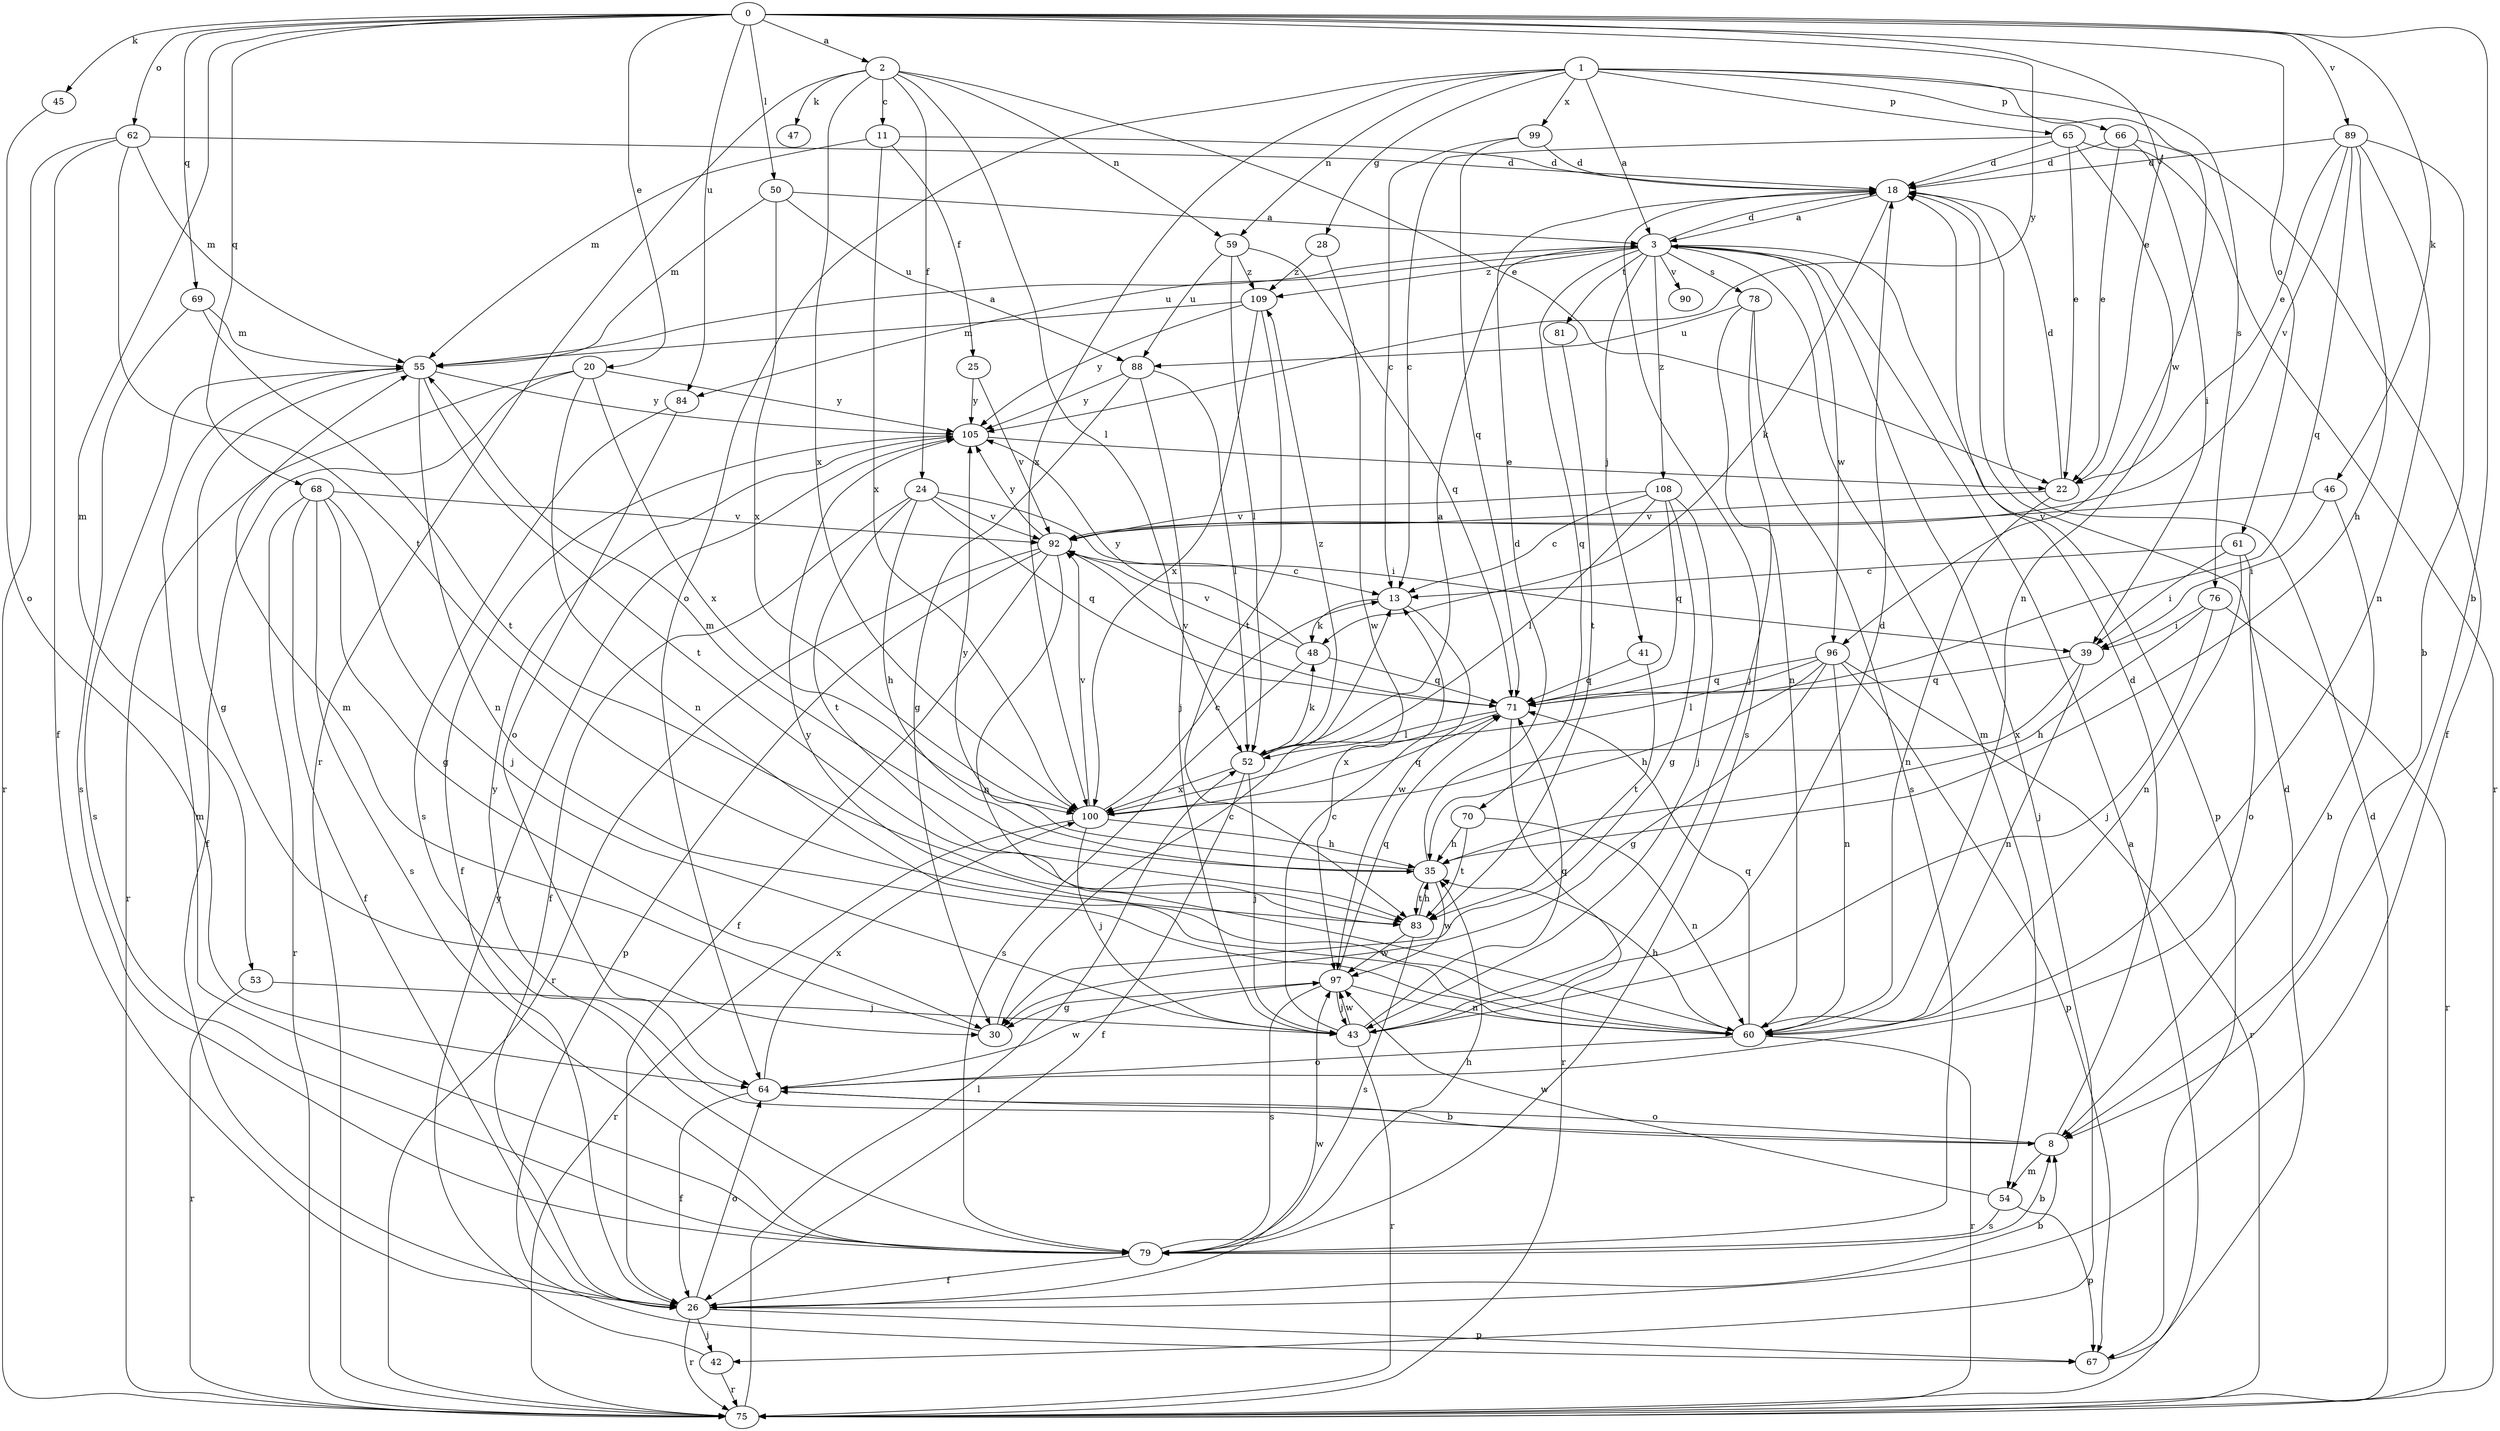 strict digraph  {
0;
1;
2;
3;
8;
11;
13;
18;
20;
22;
24;
25;
26;
28;
30;
35;
39;
41;
42;
43;
45;
46;
47;
48;
50;
52;
53;
54;
55;
59;
60;
61;
62;
64;
65;
66;
67;
68;
69;
70;
71;
75;
76;
78;
79;
81;
83;
84;
88;
89;
90;
92;
96;
97;
99;
100;
105;
108;
109;
0 -> 2  [label=a];
0 -> 8  [label=b];
0 -> 20  [label=e];
0 -> 22  [label=e];
0 -> 45  [label=k];
0 -> 46  [label=k];
0 -> 50  [label=l];
0 -> 53  [label=m];
0 -> 61  [label=o];
0 -> 62  [label=o];
0 -> 68  [label=q];
0 -> 69  [label=q];
0 -> 84  [label=u];
0 -> 89  [label=v];
0 -> 105  [label=y];
1 -> 3  [label=a];
1 -> 28  [label=g];
1 -> 59  [label=n];
1 -> 64  [label=o];
1 -> 65  [label=p];
1 -> 66  [label=p];
1 -> 76  [label=s];
1 -> 96  [label=w];
1 -> 99  [label=x];
1 -> 100  [label=x];
2 -> 11  [label=c];
2 -> 22  [label=e];
2 -> 24  [label=f];
2 -> 47  [label=k];
2 -> 52  [label=l];
2 -> 59  [label=n];
2 -> 75  [label=r];
2 -> 100  [label=x];
3 -> 18  [label=d];
3 -> 41  [label=j];
3 -> 42  [label=j];
3 -> 54  [label=m];
3 -> 67  [label=p];
3 -> 70  [label=q];
3 -> 78  [label=s];
3 -> 81  [label=t];
3 -> 84  [label=u];
3 -> 90  [label=v];
3 -> 96  [label=w];
3 -> 108  [label=z];
3 -> 109  [label=z];
8 -> 18  [label=d];
8 -> 54  [label=m];
8 -> 64  [label=o];
8 -> 105  [label=y];
11 -> 18  [label=d];
11 -> 25  [label=f];
11 -> 55  [label=m];
11 -> 100  [label=x];
13 -> 48  [label=k];
13 -> 97  [label=w];
18 -> 3  [label=a];
18 -> 48  [label=k];
18 -> 79  [label=s];
20 -> 26  [label=f];
20 -> 60  [label=n];
20 -> 75  [label=r];
20 -> 100  [label=x];
20 -> 105  [label=y];
22 -> 18  [label=d];
22 -> 60  [label=n];
22 -> 92  [label=v];
24 -> 26  [label=f];
24 -> 35  [label=h];
24 -> 39  [label=i];
24 -> 71  [label=q];
24 -> 83  [label=t];
24 -> 92  [label=v];
25 -> 92  [label=v];
25 -> 105  [label=y];
26 -> 8  [label=b];
26 -> 42  [label=j];
26 -> 64  [label=o];
26 -> 67  [label=p];
26 -> 75  [label=r];
26 -> 97  [label=w];
28 -> 97  [label=w];
28 -> 109  [label=z];
30 -> 13  [label=c];
30 -> 55  [label=m];
35 -> 18  [label=d];
35 -> 55  [label=m];
35 -> 83  [label=t];
35 -> 97  [label=w];
35 -> 105  [label=y];
39 -> 60  [label=n];
39 -> 71  [label=q];
39 -> 100  [label=x];
41 -> 71  [label=q];
41 -> 83  [label=t];
42 -> 75  [label=r];
42 -> 105  [label=y];
43 -> 13  [label=c];
43 -> 18  [label=d];
43 -> 71  [label=q];
43 -> 75  [label=r];
43 -> 97  [label=w];
45 -> 64  [label=o];
46 -> 8  [label=b];
46 -> 39  [label=i];
46 -> 92  [label=v];
48 -> 71  [label=q];
48 -> 79  [label=s];
48 -> 92  [label=v];
48 -> 105  [label=y];
50 -> 3  [label=a];
50 -> 55  [label=m];
50 -> 88  [label=u];
50 -> 100  [label=x];
52 -> 3  [label=a];
52 -> 26  [label=f];
52 -> 43  [label=j];
52 -> 48  [label=k];
52 -> 100  [label=x];
52 -> 109  [label=z];
53 -> 43  [label=j];
53 -> 75  [label=r];
54 -> 67  [label=p];
54 -> 79  [label=s];
54 -> 97  [label=w];
55 -> 3  [label=a];
55 -> 30  [label=g];
55 -> 60  [label=n];
55 -> 79  [label=s];
55 -> 83  [label=t];
55 -> 105  [label=y];
59 -> 52  [label=l];
59 -> 71  [label=q];
59 -> 88  [label=u];
59 -> 109  [label=z];
60 -> 35  [label=h];
60 -> 64  [label=o];
60 -> 71  [label=q];
60 -> 75  [label=r];
60 -> 105  [label=y];
61 -> 13  [label=c];
61 -> 39  [label=i];
61 -> 60  [label=n];
61 -> 64  [label=o];
62 -> 18  [label=d];
62 -> 26  [label=f];
62 -> 55  [label=m];
62 -> 75  [label=r];
62 -> 83  [label=t];
64 -> 8  [label=b];
64 -> 26  [label=f];
64 -> 97  [label=w];
64 -> 100  [label=x];
65 -> 13  [label=c];
65 -> 18  [label=d];
65 -> 22  [label=e];
65 -> 60  [label=n];
65 -> 75  [label=r];
66 -> 18  [label=d];
66 -> 22  [label=e];
66 -> 26  [label=f];
66 -> 39  [label=i];
67 -> 18  [label=d];
68 -> 26  [label=f];
68 -> 30  [label=g];
68 -> 43  [label=j];
68 -> 75  [label=r];
68 -> 79  [label=s];
68 -> 92  [label=v];
69 -> 55  [label=m];
69 -> 79  [label=s];
69 -> 83  [label=t];
70 -> 35  [label=h];
70 -> 60  [label=n];
70 -> 83  [label=t];
71 -> 52  [label=l];
71 -> 75  [label=r];
71 -> 92  [label=v];
71 -> 100  [label=x];
75 -> 3  [label=a];
75 -> 18  [label=d];
75 -> 52  [label=l];
76 -> 35  [label=h];
76 -> 39  [label=i];
76 -> 43  [label=j];
76 -> 75  [label=r];
78 -> 43  [label=j];
78 -> 60  [label=n];
78 -> 79  [label=s];
78 -> 88  [label=u];
79 -> 8  [label=b];
79 -> 26  [label=f];
79 -> 35  [label=h];
79 -> 55  [label=m];
81 -> 83  [label=t];
83 -> 35  [label=h];
83 -> 79  [label=s];
83 -> 97  [label=w];
84 -> 64  [label=o];
84 -> 79  [label=s];
88 -> 30  [label=g];
88 -> 43  [label=j];
88 -> 52  [label=l];
88 -> 105  [label=y];
89 -> 8  [label=b];
89 -> 18  [label=d];
89 -> 22  [label=e];
89 -> 35  [label=h];
89 -> 60  [label=n];
89 -> 71  [label=q];
89 -> 92  [label=v];
92 -> 13  [label=c];
92 -> 26  [label=f];
92 -> 60  [label=n];
92 -> 67  [label=p];
92 -> 75  [label=r];
92 -> 105  [label=y];
96 -> 30  [label=g];
96 -> 35  [label=h];
96 -> 52  [label=l];
96 -> 60  [label=n];
96 -> 67  [label=p];
96 -> 71  [label=q];
96 -> 75  [label=r];
97 -> 30  [label=g];
97 -> 43  [label=j];
97 -> 60  [label=n];
97 -> 71  [label=q];
97 -> 79  [label=s];
99 -> 13  [label=c];
99 -> 18  [label=d];
99 -> 71  [label=q];
100 -> 13  [label=c];
100 -> 35  [label=h];
100 -> 43  [label=j];
100 -> 71  [label=q];
100 -> 75  [label=r];
100 -> 92  [label=v];
105 -> 22  [label=e];
105 -> 26  [label=f];
108 -> 13  [label=c];
108 -> 30  [label=g];
108 -> 43  [label=j];
108 -> 52  [label=l];
108 -> 71  [label=q];
108 -> 92  [label=v];
109 -> 55  [label=m];
109 -> 83  [label=t];
109 -> 100  [label=x];
109 -> 105  [label=y];
}

